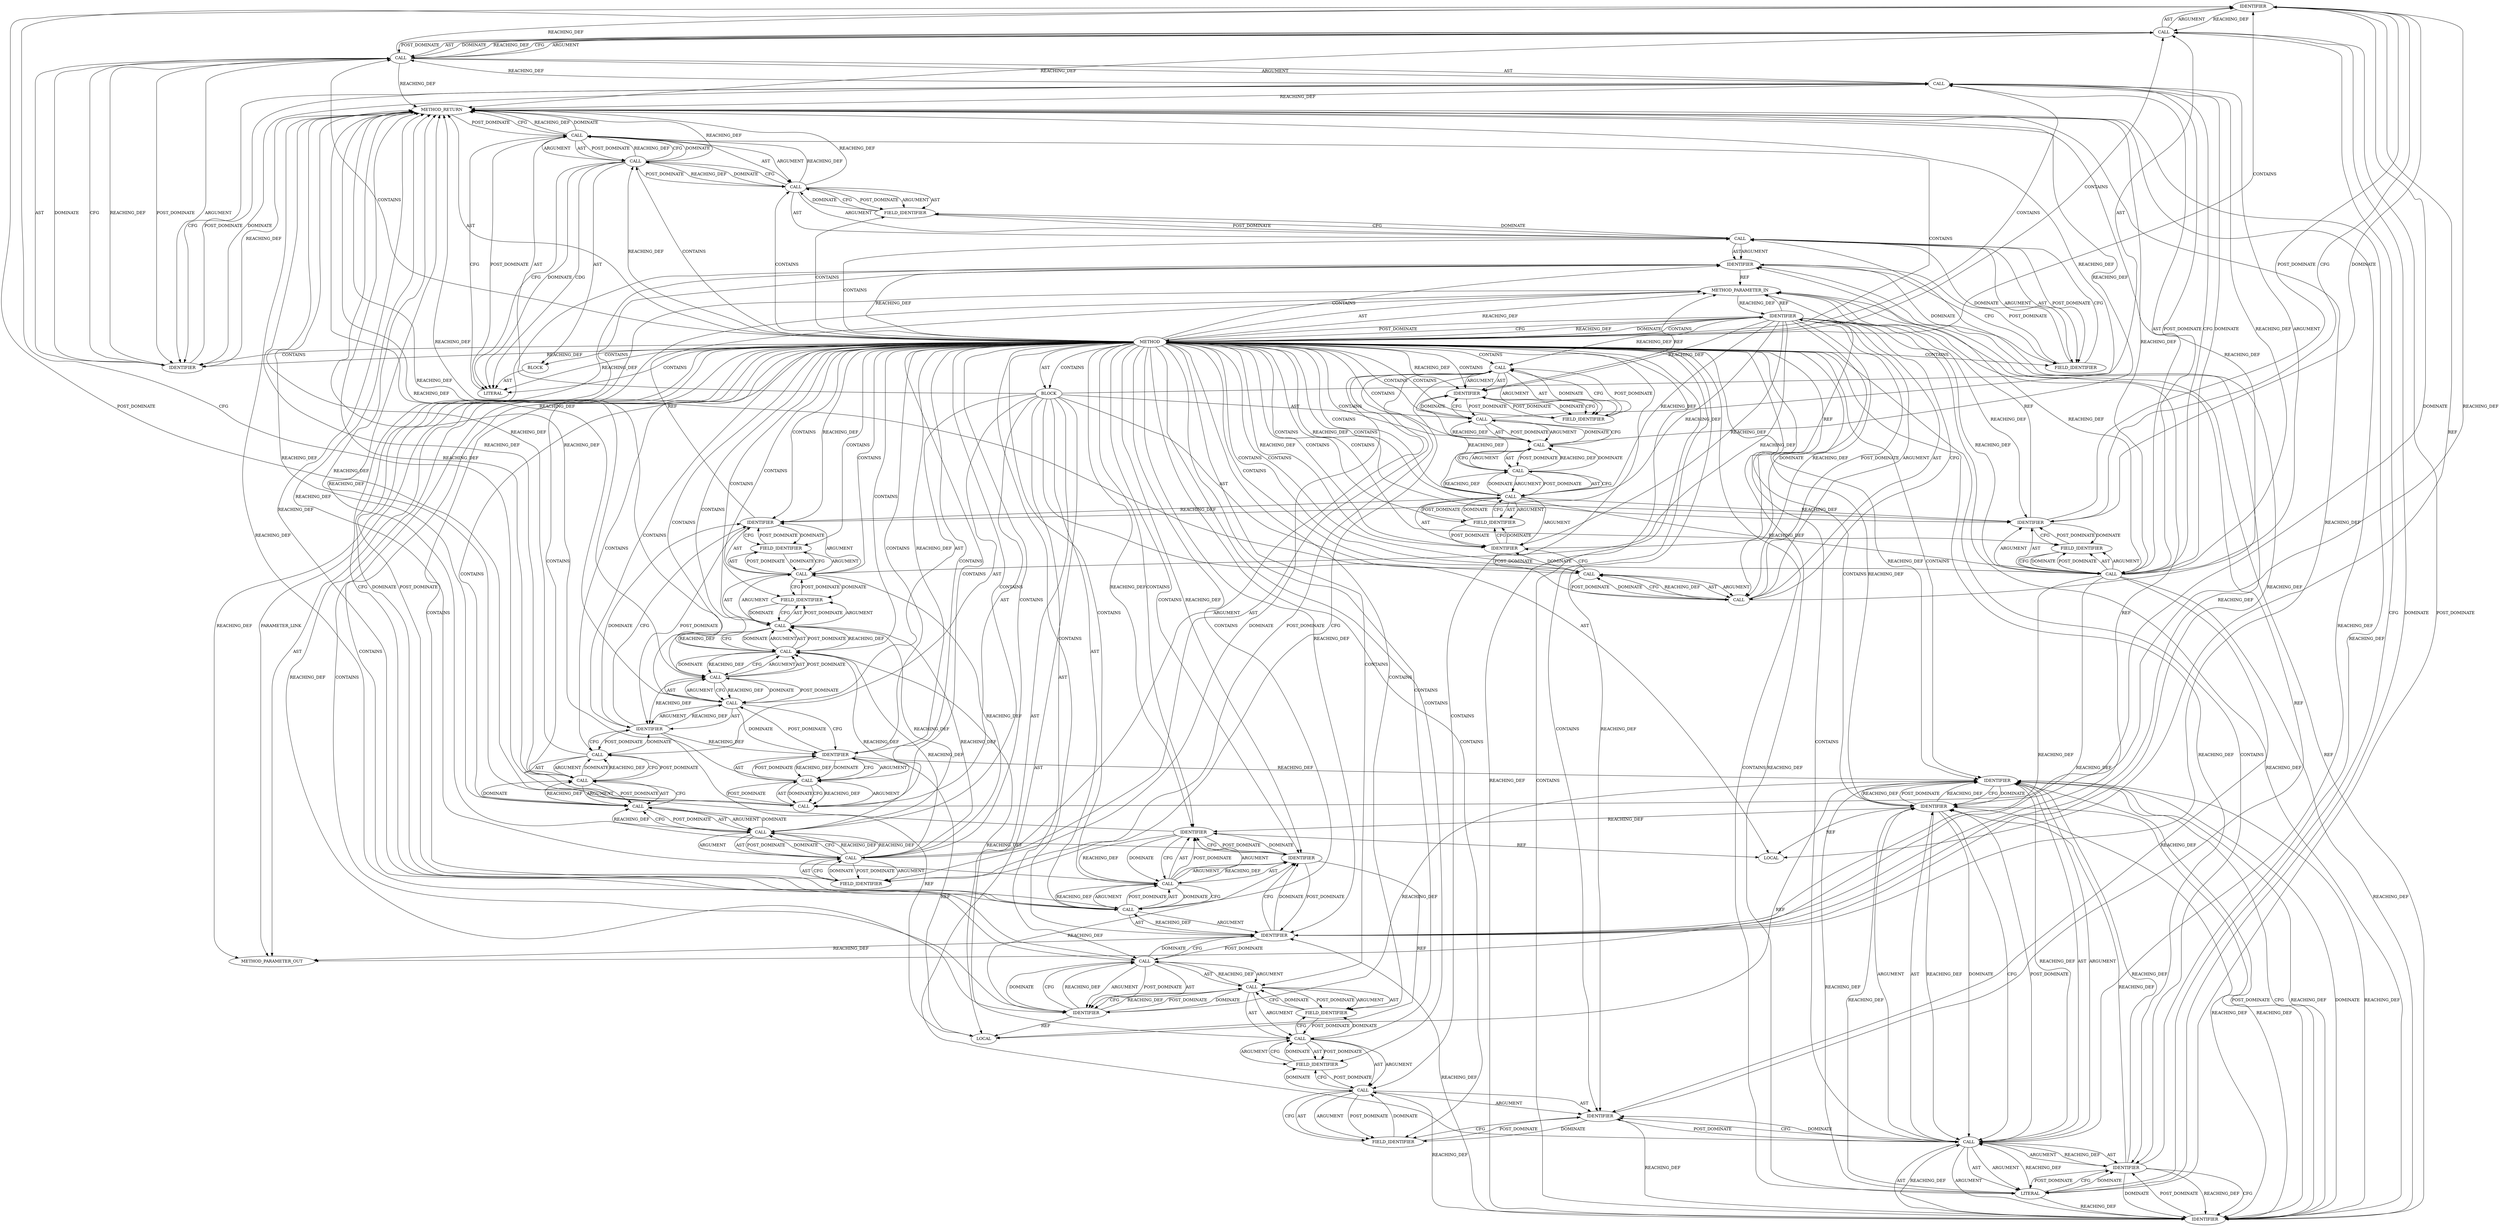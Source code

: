 digraph {
  11297 [label=LOCAL ORDER=1 CODE="int remaining" COLUMN_NUMBER=6 LINE_NUMBER=3434 TYPE_FULL_NAME="int" NAME="remaining"]
  11321 [label=CALL ORDER=1 ARGUMENT_INDEX=1 CODE="con->v2.in_iter" COLUMN_NUMBER=26 METHOD_FULL_NAME="<operator>.fieldAccess" LINE_NUMBER=3440 TYPE_FULL_NAME="<empty>" DISPATCH_TYPE="STATIC_DISPATCH" SIGNATURE="" NAME="<operator>.fieldAccess"]
  13305 [label=METHOD_PARAMETER_OUT ORDER=1 CODE="struct ceph_connection *con" IS_VARIADIC=false COLUMN_NUMBER=41 LINE_NUMBER=3432 TYPE_FULL_NAME="ceph_connection*" EVALUATION_STRATEGY="BY_VALUE" INDEX=1 NAME="con"]
  11313 [label=CALL ORDER=1 ARGUMENT_INDEX=1 CODE="con->v2" COLUMN_NUMBER=29 METHOD_FULL_NAME="<operator>.indirectFieldAccess" LINE_NUMBER=3439 TYPE_FULL_NAME="<empty>" DISPATCH_TYPE="STATIC_DISPATCH" SIGNATURE="" NAME="<operator>.indirectFieldAccess"]
  11325 [label=FIELD_IDENTIFIER ORDER=2 ARGUMENT_INDEX=2 CODE="in_iter" COLUMN_NUMBER=26 LINE_NUMBER=3440 CANONICAL_NAME="in_iter"]
  11309 [label=CALL ORDER=1 ARGUMENT_INDEX=1 CODE="!iov_iter_is_kvec(&con->v2.in_iter)" COLUMN_NUMBER=10 METHOD_FULL_NAME="<operator>.logicalNot" LINE_NUMBER=3439 TYPE_FULL_NAME="<empty>" DISPATCH_TYPE="STATIC_DISPATCH" SIGNATURE="" NAME="<operator>.logicalNot"]
  11331 [label=CALL ORDER=2 ARGUMENT_INDEX=2 CODE="data_len(con->in_msg) + CEPH_EPILOGUE_PLAIN_LEN" COLUMN_NUMBER=14 METHOD_FULL_NAME="<operator>.addition" LINE_NUMBER=3443 TYPE_FULL_NAME="<empty>" DISPATCH_TYPE="STATIC_DISPATCH" SIGNATURE="" NAME="<operator>.addition"]
  11310 [label=CALL ORDER=1 ARGUMENT_INDEX=1 CODE="iov_iter_is_kvec(&con->v2.in_iter)" COLUMN_NUMBER=11 METHOD_FULL_NAME="iov_iter_is_kvec" LINE_NUMBER=3439 TYPE_FULL_NAME="<empty>" DISPATCH_TYPE="STATIC_DISPATCH" SIGNATURE="" NAME="iov_iter_is_kvec"]
  11323 [label=IDENTIFIER ORDER=1 ARGUMENT_INDEX=1 CODE="con" COLUMN_NUMBER=26 LINE_NUMBER=3440 TYPE_FULL_NAME="ceph_connection*" NAME="con"]
  11364 [label=BLOCK ORDER=1 ARGUMENT_INDEX=1 CODE="<empty>" TYPE_FULL_NAME="void"]
  11302 [label=CALL ORDER=4 ARGUMENT_INDEX=-1 CODE="WARN_ON(!data_len(con->in_msg))" COLUMN_NUMBER=2 METHOD_FULL_NAME="WARN_ON" LINE_NUMBER=3438 TYPE_FULL_NAME="<empty>" DISPATCH_TYPE="STATIC_DISPATCH" SIGNATURE="" NAME="WARN_ON"]
  11329 [label=CALL ORDER=8 ARGUMENT_INDEX=-1 CODE="remaining = data_len(con->in_msg) + CEPH_EPILOGUE_PLAIN_LEN" COLUMN_NUMBER=2 METHOD_FULL_NAME="<operator>.assignment" LINE_NUMBER=3443 TYPE_FULL_NAME="<empty>" DISPATCH_TYPE="STATIC_DISPATCH" SIGNATURE="" NAME="<operator>.assignment"]
  11330 [label=IDENTIFIER ORDER=1 ARGUMENT_INDEX=1 CODE="remaining" COLUMN_NUMBER=2 LINE_NUMBER=3443 TYPE_FULL_NAME="int" NAME="remaining"]
  11362 [label=FIELD_IDENTIFIER ORDER=2 ARGUMENT_INDEX=2 CODE="in_state" COLUMN_NUMBER=2 LINE_NUMBER=3448 CANONICAL_NAME="in_state"]
  11342 [label=IDENTIFIER ORDER=5 ARGUMENT_INDEX=5 CODE="remaining" COLUMN_NUMBER=7 LINE_NUMBER=3445 TYPE_FULL_NAME="int" NAME="remaining"]
  11356 [label=IDENTIFIER ORDER=2 ARGUMENT_INDEX=2 CODE="remaining" COLUMN_NUMBER=27 LINE_NUMBER=3447 TYPE_FULL_NAME="int" NAME="remaining"]
  11295 [label=METHOD_PARAMETER_IN ORDER=1 CODE="struct ceph_connection *con" IS_VARIADIC=false COLUMN_NUMBER=41 LINE_NUMBER=3432 TYPE_FULL_NAME="ceph_connection*" EVALUATION_STRATEGY="BY_VALUE" INDEX=1 NAME="con"]
  11359 [label=CALL ORDER=1 ARGUMENT_INDEX=1 CODE="con->v2" COLUMN_NUMBER=2 METHOD_FULL_NAME="<operator>.indirectFieldAccess" LINE_NUMBER=3448 TYPE_FULL_NAME="<empty>" DISPATCH_TYPE="STATIC_DISPATCH" SIGNATURE="" NAME="<operator>.indirectFieldAccess"]
  11327 [label=CALL ORDER=1 ARGUMENT_INDEX=1 CODE="!resid" COLUMN_NUMBER=10 METHOD_FULL_NAME="<operator>.logicalNot" LINE_NUMBER=3441 TYPE_FULL_NAME="<empty>" DISPATCH_TYPE="STATIC_DISPATCH" SIGNATURE="" NAME="<operator>.logicalNot"]
  11314 [label=IDENTIFIER ORDER=1 ARGUMENT_INDEX=1 CODE="con" COLUMN_NUMBER=29 LINE_NUMBER=3439 TYPE_FULL_NAME="ceph_connection*" NAME="con"]
  11338 [label=LITERAL ORDER=1 ARGUMENT_INDEX=1 CODE="\"%s con %p resid %d remaining %d\\n\"" COLUMN_NUMBER=7 LINE_NUMBER=3444 TYPE_FULL_NAME="char"]
  11350 [label=FIELD_IDENTIFIER ORDER=2 ARGUMENT_INDEX=2 CODE="count" COLUMN_NUMBER=2 LINE_NUMBER=3446 CANONICAL_NAME="count"]
  11340 [label=IDENTIFIER ORDER=3 ARGUMENT_INDEX=3 CODE="con" COLUMN_NUMBER=54 LINE_NUMBER=3444 TYPE_FULL_NAME="ceph_connection*" NAME="con"]
  11357 [label=CALL ORDER=12 ARGUMENT_INDEX=-1 CODE="con->v2.in_state = IN_S_FINISH_SKIP" COLUMN_NUMBER=2 METHOD_FULL_NAME="<operator>.assignment" LINE_NUMBER=3448 TYPE_FULL_NAME="<empty>" DISPATCH_TYPE="STATIC_DISPATCH" SIGNATURE="" NAME="<operator>.assignment"]
  11296 [label=BLOCK ORDER=2 ARGUMENT_INDEX=-1 CODE="{
	int remaining;
	int resid;

	WARN_ON(con_secure(con));
	WARN_ON(!data_len(con->in_msg));
	WARN_ON(!iov_iter_is_kvec(&con->v2.in_iter));
	resid = iov_iter_count(&con->v2.in_iter);
	WARN_ON(!resid);

	remaining = data_len(con->in_msg) + CEPH_EPILOGUE_PLAIN_LEN;
	dout(\"%s con %p resid %d remaining %d\\n\", __func__, con, resid,
	     remaining);
	con->v2.in_iter.count -= resid;
	set_in_skip(con, resid + remaining);
	con->v2.in_state = IN_S_FINISH_SKIP;
}" COLUMN_NUMBER=1 LINE_NUMBER=3433 TYPE_FULL_NAME="void"]
  11365 [label=LITERAL ORDER=1 ARGUMENT_INDEX=1 CODE="8" COLUMN_NUMBER=21 LINE_NUMBER=3448 TYPE_FULL_NAME="int"]
  11346 [label=CALL ORDER=1 ARGUMENT_INDEX=1 CODE="con->v2" COLUMN_NUMBER=2 METHOD_FULL_NAME="<operator>.indirectFieldAccess" LINE_NUMBER=3446 TYPE_FULL_NAME="<empty>" DISPATCH_TYPE="STATIC_DISPATCH" SIGNATURE="" NAME="<operator>.indirectFieldAccess"]
  11363 [label=CALL ORDER=2 ARGUMENT_INDEX=2 CODE="IN_S_FINISH_SKIP" COLUMN_NUMBER=21 METHOD_FULL_NAME="messenger_v2.c:62:62:IN_S_FINISH_SKIP:0" LINE_NUMBER=3448 TYPE_FULL_NAME="int" DISPATCH_TYPE="INLINED" SIGNATURE="" NAME="IN_S_FINISH_SKIP"]
  11307 [label=FIELD_IDENTIFIER ORDER=2 ARGUMENT_INDEX=2 CODE="in_msg" COLUMN_NUMBER=20 LINE_NUMBER=3438 CANONICAL_NAME="in_msg"]
  11347 [label=IDENTIFIER ORDER=1 ARGUMENT_INDEX=1 CODE="con" COLUMN_NUMBER=2 LINE_NUMBER=3446 TYPE_FULL_NAME="ceph_connection*" NAME="con"]
  11333 [label=CALL ORDER=1 ARGUMENT_INDEX=1 CODE="con->in_msg" COLUMN_NUMBER=23 METHOD_FULL_NAME="<operator>.indirectFieldAccess" LINE_NUMBER=3443 TYPE_FULL_NAME="<empty>" DISPATCH_TYPE="STATIC_DISPATCH" SIGNATURE="" NAME="<operator>.indirectFieldAccess"]
  11298 [label=LOCAL ORDER=2 CODE="int resid" COLUMN_NUMBER=6 LINE_NUMBER=3435 TYPE_FULL_NAME="int" NAME="resid"]
  11361 [label=FIELD_IDENTIFIER ORDER=2 ARGUMENT_INDEX=2 CODE="v2" COLUMN_NUMBER=2 LINE_NUMBER=3448 CANONICAL_NAME="v2"]
  11355 [label=IDENTIFIER ORDER=1 ARGUMENT_INDEX=1 CODE="resid" COLUMN_NUMBER=19 LINE_NUMBER=3447 TYPE_FULL_NAME="int" NAME="resid"]
  11341 [label=IDENTIFIER ORDER=4 ARGUMENT_INDEX=4 CODE="resid" COLUMN_NUMBER=59 LINE_NUMBER=3444 TYPE_FULL_NAME="int" NAME="resid"]
  11348 [label=FIELD_IDENTIFIER ORDER=2 ARGUMENT_INDEX=2 CODE="v2" COLUMN_NUMBER=2 LINE_NUMBER=3446 CANONICAL_NAME="v2"]
  11312 [label=CALL ORDER=1 ARGUMENT_INDEX=1 CODE="con->v2.in_iter" COLUMN_NUMBER=29 METHOD_FULL_NAME="<operator>.fieldAccess" LINE_NUMBER=3439 TYPE_FULL_NAME="<empty>" DISPATCH_TYPE="STATIC_DISPATCH" SIGNATURE="" NAME="<operator>.fieldAccess"]
  11308 [label=CALL ORDER=5 ARGUMENT_INDEX=-1 CODE="WARN_ON(!iov_iter_is_kvec(&con->v2.in_iter))" COLUMN_NUMBER=2 METHOD_FULL_NAME="WARN_ON" LINE_NUMBER=3439 TYPE_FULL_NAME="<empty>" DISPATCH_TYPE="STATIC_DISPATCH" SIGNATURE="" NAME="WARN_ON"]
  11337 [label=CALL ORDER=9 ARGUMENT_INDEX=-1 CODE="dout(\"%s con %p resid %d remaining %d\\n\", __func__, con, resid,
	     remaining)" COLUMN_NUMBER=2 METHOD_FULL_NAME="dout" LINE_NUMBER=3444 TYPE_FULL_NAME="<empty>" DISPATCH_TYPE="STATIC_DISPATCH" SIGNATURE="" NAME="dout"]
  11352 [label=CALL ORDER=11 ARGUMENT_INDEX=-1 CODE="set_in_skip(con, resid + remaining)" COLUMN_NUMBER=2 METHOD_FULL_NAME="set_in_skip" LINE_NUMBER=3447 TYPE_FULL_NAME="<empty>" DISPATCH_TYPE="STATIC_DISPATCH" SIGNATURE="" NAME="set_in_skip"]
  11349 [label=FIELD_IDENTIFIER ORDER=2 ARGUMENT_INDEX=2 CODE="in_iter" COLUMN_NUMBER=2 LINE_NUMBER=3446 CANONICAL_NAME="in_iter"]
  11336 [label=IDENTIFIER ORDER=2 ARGUMENT_INDEX=2 CODE="CEPH_EPILOGUE_PLAIN_LEN" COLUMN_NUMBER=38 LINE_NUMBER=3443 TYPE_FULL_NAME="ANY" NAME="CEPH_EPILOGUE_PLAIN_LEN"]
  11339 [label=IDENTIFIER ORDER=2 ARGUMENT_INDEX=2 CODE="__func__" COLUMN_NUMBER=44 LINE_NUMBER=3444 TYPE_FULL_NAME="ANY" NAME="__func__"]
  11366 [label=METHOD_RETURN ORDER=3 CODE="RET" COLUMN_NUMBER=1 LINE_NUMBER=3432 TYPE_FULL_NAME="void" EVALUATION_STRATEGY="BY_VALUE"]
  11318 [label=IDENTIFIER ORDER=1 ARGUMENT_INDEX=1 CODE="resid" COLUMN_NUMBER=2 LINE_NUMBER=3440 TYPE_FULL_NAME="int" NAME="resid"]
  11324 [label=FIELD_IDENTIFIER ORDER=2 ARGUMENT_INDEX=2 CODE="v2" COLUMN_NUMBER=26 LINE_NUMBER=3440 CANONICAL_NAME="v2"]
  11358 [label=CALL ORDER=1 ARGUMENT_INDEX=1 CODE="con->v2.in_state" COLUMN_NUMBER=2 METHOD_FULL_NAME="<operator>.fieldAccess" LINE_NUMBER=3448 TYPE_FULL_NAME="<empty>" DISPATCH_TYPE="STATIC_DISPATCH" SIGNATURE="" NAME="<operator>.fieldAccess"]
  11345 [label=CALL ORDER=1 ARGUMENT_INDEX=1 CODE="con->v2.in_iter" COLUMN_NUMBER=2 METHOD_FULL_NAME="<operator>.fieldAccess" LINE_NUMBER=3446 TYPE_FULL_NAME="<empty>" DISPATCH_TYPE="STATIC_DISPATCH" SIGNATURE="" NAME="<operator>.fieldAccess"]
  11306 [label=IDENTIFIER ORDER=1 ARGUMENT_INDEX=1 CODE="con" COLUMN_NUMBER=20 LINE_NUMBER=3438 TYPE_FULL_NAME="ceph_connection*" NAME="con"]
  11335 [label=FIELD_IDENTIFIER ORDER=2 ARGUMENT_INDEX=2 CODE="in_msg" COLUMN_NUMBER=23 LINE_NUMBER=3443 CANONICAL_NAME="in_msg"]
  11301 [label=IDENTIFIER ORDER=1 ARGUMENT_INDEX=1 CODE="con" COLUMN_NUMBER=21 LINE_NUMBER=3437 TYPE_FULL_NAME="ceph_connection*" NAME="con"]
  11322 [label=CALL ORDER=1 ARGUMENT_INDEX=1 CODE="con->v2" COLUMN_NUMBER=26 METHOD_FULL_NAME="<operator>.indirectFieldAccess" LINE_NUMBER=3440 TYPE_FULL_NAME="<empty>" DISPATCH_TYPE="STATIC_DISPATCH" SIGNATURE="" NAME="<operator>.indirectFieldAccess"]
  11360 [label=IDENTIFIER ORDER=1 ARGUMENT_INDEX=1 CODE="con" COLUMN_NUMBER=2 LINE_NUMBER=3448 TYPE_FULL_NAME="ceph_connection*" NAME="con"]
  11334 [label=IDENTIFIER ORDER=1 ARGUMENT_INDEX=1 CODE="con" COLUMN_NUMBER=23 LINE_NUMBER=3443 TYPE_FULL_NAME="ceph_connection*" NAME="con"]
  11317 [label=CALL ORDER=6 ARGUMENT_INDEX=-1 CODE="resid = iov_iter_count(&con->v2.in_iter)" COLUMN_NUMBER=2 METHOD_FULL_NAME="<operator>.assignment" LINE_NUMBER=3440 TYPE_FULL_NAME="<empty>" DISPATCH_TYPE="STATIC_DISPATCH" SIGNATURE="" NAME="<operator>.assignment"]
  11332 [label=CALL ORDER=1 ARGUMENT_INDEX=1 CODE="data_len(con->in_msg)" COLUMN_NUMBER=14 METHOD_FULL_NAME="data_len" LINE_NUMBER=3443 TYPE_FULL_NAME="<empty>" DISPATCH_TYPE="STATIC_DISPATCH" SIGNATURE="" NAME="data_len"]
  11316 [label=FIELD_IDENTIFIER ORDER=2 ARGUMENT_INDEX=2 CODE="in_iter" COLUMN_NUMBER=29 LINE_NUMBER=3439 CANONICAL_NAME="in_iter"]
  11294 [label=METHOD COLUMN_NUMBER=1 LINE_NUMBER=3432 COLUMN_NUMBER_END=20 IS_EXTERNAL=false SIGNATURE="void revoke_at_prepare_read_data (ceph_connection*)" NAME="revoke_at_prepare_read_data" AST_PARENT_TYPE="TYPE_DECL" AST_PARENT_FULL_NAME="messenger_v2.c:<global>" ORDER=128 CODE="static void revoke_at_prepare_read_data(struct ceph_connection *con)
{
	int remaining;
	int resid;

	WARN_ON(con_secure(con));
	WARN_ON(!data_len(con->in_msg));
	WARN_ON(!iov_iter_is_kvec(&con->v2.in_iter));
	resid = iov_iter_count(&con->v2.in_iter);
	WARN_ON(!resid);

	remaining = data_len(con->in_msg) + CEPH_EPILOGUE_PLAIN_LEN;
	dout(\"%s con %p resid %d remaining %d\\n\", __func__, con, resid,
	     remaining);
	con->v2.in_iter.count -= resid;
	set_in_skip(con, resid + remaining);
	con->v2.in_state = IN_S_FINISH_SKIP;
}" FULL_NAME="revoke_at_prepare_read_data" LINE_NUMBER_END=3448 FILENAME="messenger_v2.c"]
  11319 [label=CALL ORDER=2 ARGUMENT_INDEX=2 CODE="iov_iter_count(&con->v2.in_iter)" COLUMN_NUMBER=10 METHOD_FULL_NAME="iov_iter_count" LINE_NUMBER=3440 TYPE_FULL_NAME="<empty>" DISPATCH_TYPE="STATIC_DISPATCH" SIGNATURE="" NAME="iov_iter_count"]
  11311 [label=CALL ORDER=1 ARGUMENT_INDEX=1 CODE="&con->v2.in_iter" COLUMN_NUMBER=28 METHOD_FULL_NAME="<operator>.addressOf" LINE_NUMBER=3439 TYPE_FULL_NAME="<empty>" DISPATCH_TYPE="STATIC_DISPATCH" SIGNATURE="" NAME="<operator>.addressOf"]
  11353 [label=IDENTIFIER ORDER=1 ARGUMENT_INDEX=1 CODE="con" COLUMN_NUMBER=14 LINE_NUMBER=3447 TYPE_FULL_NAME="ceph_connection*" NAME="con"]
  11354 [label=CALL ORDER=2 ARGUMENT_INDEX=2 CODE="resid + remaining" COLUMN_NUMBER=19 METHOD_FULL_NAME="<operator>.addition" LINE_NUMBER=3447 TYPE_FULL_NAME="<empty>" DISPATCH_TYPE="STATIC_DISPATCH" SIGNATURE="" NAME="<operator>.addition"]
  11305 [label=CALL ORDER=1 ARGUMENT_INDEX=1 CODE="con->in_msg" COLUMN_NUMBER=20 METHOD_FULL_NAME="<operator>.indirectFieldAccess" LINE_NUMBER=3438 TYPE_FULL_NAME="<empty>" DISPATCH_TYPE="STATIC_DISPATCH" SIGNATURE="" NAME="<operator>.indirectFieldAccess"]
  11315 [label=FIELD_IDENTIFIER ORDER=2 ARGUMENT_INDEX=2 CODE="v2" COLUMN_NUMBER=29 LINE_NUMBER=3439 CANONICAL_NAME="v2"]
  11326 [label=CALL ORDER=7 ARGUMENT_INDEX=-1 CODE="WARN_ON(!resid)" COLUMN_NUMBER=2 METHOD_FULL_NAME="WARN_ON" LINE_NUMBER=3441 TYPE_FULL_NAME="<empty>" DISPATCH_TYPE="STATIC_DISPATCH" SIGNATURE="" NAME="WARN_ON"]
  11343 [label=CALL ORDER=10 ARGUMENT_INDEX=-1 CODE="con->v2.in_iter.count -= resid" COLUMN_NUMBER=2 METHOD_FULL_NAME="<operator>.assignmentMinus" LINE_NUMBER=3446 TYPE_FULL_NAME="<empty>" DISPATCH_TYPE="STATIC_DISPATCH" SIGNATURE="" NAME="<operator>.assignmentMinus"]
  11328 [label=IDENTIFIER ORDER=1 ARGUMENT_INDEX=1 CODE="resid" COLUMN_NUMBER=11 LINE_NUMBER=3441 TYPE_FULL_NAME="int" NAME="resid"]
  11300 [label=CALL ORDER=1 ARGUMENT_INDEX=1 CODE="con_secure(con)" COLUMN_NUMBER=10 METHOD_FULL_NAME="con_secure" LINE_NUMBER=3437 TYPE_FULL_NAME="<empty>" DISPATCH_TYPE="STATIC_DISPATCH" SIGNATURE="" NAME="con_secure"]
  11351 [label=IDENTIFIER ORDER=2 ARGUMENT_INDEX=2 CODE="resid" COLUMN_NUMBER=27 LINE_NUMBER=3446 TYPE_FULL_NAME="int" NAME="resid"]
  11303 [label=CALL ORDER=1 ARGUMENT_INDEX=1 CODE="!data_len(con->in_msg)" COLUMN_NUMBER=10 METHOD_FULL_NAME="<operator>.logicalNot" LINE_NUMBER=3438 TYPE_FULL_NAME="<empty>" DISPATCH_TYPE="STATIC_DISPATCH" SIGNATURE="" NAME="<operator>.logicalNot"]
  11344 [label=CALL ORDER=1 ARGUMENT_INDEX=1 CODE="con->v2.in_iter.count" COLUMN_NUMBER=2 METHOD_FULL_NAME="<operator>.fieldAccess" LINE_NUMBER=3446 TYPE_FULL_NAME="<empty>" DISPATCH_TYPE="STATIC_DISPATCH" SIGNATURE="" NAME="<operator>.fieldAccess"]
  11320 [label=CALL ORDER=1 ARGUMENT_INDEX=1 CODE="&con->v2.in_iter" COLUMN_NUMBER=25 METHOD_FULL_NAME="<operator>.addressOf" LINE_NUMBER=3440 TYPE_FULL_NAME="<empty>" DISPATCH_TYPE="STATIC_DISPATCH" SIGNATURE="" NAME="<operator>.addressOf"]
  11299 [label=CALL ORDER=3 ARGUMENT_INDEX=-1 CODE="WARN_ON(con_secure(con))" COLUMN_NUMBER=2 METHOD_FULL_NAME="WARN_ON" LINE_NUMBER=3437 TYPE_FULL_NAME="<empty>" DISPATCH_TYPE="STATIC_DISPATCH" SIGNATURE="" NAME="WARN_ON"]
  11304 [label=CALL ORDER=1 ARGUMENT_INDEX=1 CODE="data_len(con->in_msg)" COLUMN_NUMBER=11 METHOD_FULL_NAME="data_len" LINE_NUMBER=3438 TYPE_FULL_NAME="<empty>" DISPATCH_TYPE="STATIC_DISPATCH" SIGNATURE="" NAME="data_len"]
  11294 -> 11345 [label=CONTAINS ]
  11346 -> 11348 [label=AST ]
  11310 -> 11309 [label=CFG ]
  11308 -> 11318 [label=DOMINATE ]
  11294 -> 11302 [label=CONTAINS ]
  11326 -> 11327 [label=ARGUMENT ]
  11366 -> 11357 [label=POST_DOMINATE ]
  11322 -> 11324 [label=ARGUMENT ]
  11302 -> 11303 [label=AST ]
  11329 -> 11338 [label=CFG ]
  11361 -> 11359 [label=CFG ]
  11294 -> 11304 [label=CONTAINS ]
  11294 -> 11325 [label=CONTAINS ]
  11299 -> 11306 [label=DOMINATE ]
  11294 -> 11350 [label=CONTAINS ]
  11309 -> 11308 [label=DOMINATE ]
  11337 -> 11342 [label=POST_DOMINATE ]
  11320 -> 11321 [label=ARGUMENT ]
  11353 -> 11355 [label=CFG ]
  11358 -> 11362 [label=POST_DOMINATE ]
  11319 -> 11318 [label=REACHING_DEF VARIABLE="iov_iter_count(&con->v2.in_iter)"]
  11340 -> 11341 [label=CFG ]
  11295 -> 13305 [label=REACHING_DEF VARIABLE="con"]
  11349 -> 11345 [label=CFG ]
  11311 -> 11320 [label=REACHING_DEF VARIABLE="&con->v2.in_iter"]
  11294 -> 11328 [label=CONTAINS ]
  11294 -> 11295 [label=REACHING_DEF VARIABLE=""]
  11294 -> 11344 [label=CONTAINS ]
  11337 -> 11347 [label=CFG ]
  11334 -> 11295 [label=REF ]
  11305 -> 11314 [label=REACHING_DEF VARIABLE="con->in_msg"]
  11294 -> 11301 [label=CFG ]
  11323 -> 11324 [label=DOMINATE ]
  11327 -> 11328 [label=ARGUMENT ]
  11339 -> 11337 [label=REACHING_DEF VARIABLE="__func__"]
  11314 -> 11315 [label=DOMINATE ]
  11331 -> 11330 [label=REACHING_DEF VARIABLE="data_len(con->in_msg) + CEPH_EPILOGUE_PLAIN_LEN"]
  11294 -> 11353 [label=REACHING_DEF VARIABLE=""]
  11337 -> 11347 [label=DOMINATE ]
  11294 -> 11355 [label=CONTAINS ]
  11353 -> 11343 [label=POST_DOMINATE ]
  11320 -> 11321 [label=AST ]
  11294 -> 11361 [label=CONTAINS ]
  11328 -> 11317 [label=POST_DOMINATE ]
  11306 -> 11295 [label=REF ]
  11325 -> 11321 [label=DOMINATE ]
  11294 -> 11320 [label=CONTAINS ]
  11354 -> 11356 [label=AST ]
  11345 -> 11346 [label=AST ]
  11307 -> 11306 [label=POST_DOMINATE ]
  11348 -> 11346 [label=DOMINATE ]
  11360 -> 11352 [label=POST_DOMINATE ]
  11294 -> 11342 [label=REACHING_DEF VARIABLE=""]
  11352 -> 11353 [label=ARGUMENT ]
  11294 -> 11347 [label=CONTAINS ]
  11294 -> 11307 [label=CONTAINS ]
  11303 -> 11302 [label=DOMINATE ]
  11312 -> 11313 [label=ARGUMENT ]
  11355 -> 11356 [label=DOMINATE ]
  11300 -> 11301 [label=POST_DOMINATE ]
  11345 -> 11349 [label=AST ]
  11348 -> 11346 [label=CFG ]
  11301 -> 11300 [label=CFG ]
  11309 -> 11310 [label=ARGUMENT ]
  11332 -> 11333 [label=POST_DOMINATE ]
  11294 -> 11340 [label=REACHING_DEF VARIABLE=""]
  11311 -> 11321 [label=REACHING_DEF VARIABLE="&con->v2.in_iter"]
  11331 -> 11366 [label=REACHING_DEF VARIABLE="data_len(con->in_msg) + CEPH_EPILOGUE_PLAIN_LEN"]
  11304 -> 11305 [label=AST ]
  11341 -> 11340 [label=REACHING_DEF VARIABLE="resid"]
  11314 -> 11315 [label=CFG ]
  11359 -> 11361 [label=POST_DOMINATE ]
  11328 -> 11298 [label=REF ]
  11294 -> 11332 [label=CONTAINS ]
  11357 -> 11366 [label=CFG ]
  11353 -> 11352 [label=REACHING_DEF VARIABLE="con"]
  11309 -> 11308 [label=REACHING_DEF VARIABLE="!iov_iter_is_kvec(&con->v2.in_iter)"]
  11339 -> 11340 [label=DOMINATE ]
  11312 -> 11320 [label=REACHING_DEF VARIABLE="con->v2.in_iter"]
  11333 -> 11334 [label=ARGUMENT ]
  11343 -> 11344 [label=ARGUMENT ]
  11361 -> 11360 [label=POST_DOMINATE ]
  11325 -> 11322 [label=POST_DOMINATE ]
  11333 -> 11332 [label=CFG ]
  11312 -> 11311 [label=DOMINATE ]
  11331 -> 11332 [label=ARGUMENT ]
  11309 -> 11308 [label=CFG ]
  11363 -> 11365 [label=CFG ]
  11294 -> 11316 [label=CONTAINS ]
  11344 -> 11350 [label=POST_DOMINATE ]
  11356 -> 11354 [label=REACHING_DEF VARIABLE="remaining"]
  11294 -> 11356 [label=REACHING_DEF VARIABLE=""]
  11294 -> 11360 [label=REACHING_DEF VARIABLE=""]
  11300 -> 11299 [label=DOMINATE ]
  11320 -> 11321 [label=POST_DOMINATE ]
  11354 -> 11366 [label=REACHING_DEF VARIABLE="resid + remaining"]
  11352 -> 11354 [label=ARGUMENT ]
  11317 -> 11319 [label=POST_DOMINATE ]
  11342 -> 11337 [label=REACHING_DEF VARIABLE="remaining"]
  11294 -> 11317 [label=CONTAINS ]
  11342 -> 11337 [label=DOMINATE ]
  11328 -> 11327 [label=CFG ]
  11313 -> 11315 [label=POST_DOMINATE ]
  11305 -> 11323 [label=REACHING_DEF VARIABLE="con->in_msg"]
  11351 -> 11343 [label=DOMINATE ]
  11353 -> 11295 [label=REF ]
  11306 -> 11299 [label=POST_DOMINATE ]
  11309 -> 11310 [label=POST_DOMINATE ]
  11338 -> 11339 [label=CFG ]
  11296 -> 11343 [label=AST ]
  11357 -> 11366 [label=REACHING_DEF VARIABLE="con->v2.in_state = IN_S_FINISH_SKIP"]
  11354 -> 11356 [label=ARGUMENT ]
  11322 -> 11324 [label=AST ]
  11312 -> 11316 [label=POST_DOMINATE ]
  11340 -> 11346 [label=REACHING_DEF VARIABLE="con"]
  11312 -> 11311 [label=CFG ]
  11294 -> 11338 [label=CONTAINS ]
  11317 -> 11328 [label=CFG ]
  11333 -> 11335 [label=POST_DOMINATE ]
  11310 -> 11311 [label=POST_DOMINATE ]
  11306 -> 11307 [label=CFG ]
  11347 -> 11337 [label=POST_DOMINATE ]
  11326 -> 11327 [label=POST_DOMINATE ]
  11308 -> 11366 [label=REACHING_DEF VARIABLE="WARN_ON(!iov_iter_is_kvec(&con->v2.in_iter))"]
  11304 -> 11303 [label=REACHING_DEF VARIABLE="data_len(con->in_msg)"]
  11320 -> 11345 [label=REACHING_DEF VARIABLE="&con->v2.in_iter"]
  11351 -> 11344 [label=REACHING_DEF VARIABLE="resid"]
  11340 -> 11342 [label=REACHING_DEF VARIABLE="con"]
  11333 -> 11340 [label=REACHING_DEF VARIABLE="con->in_msg"]
  11303 -> 11304 [label=ARGUMENT ]
  11295 -> 13305 [label=PARAMETER_LINK ]
  11331 -> 11336 [label=POST_DOMINATE ]
  11319 -> 11317 [label=CFG ]
  11310 -> 11311 [label=AST ]
  11320 -> 11366 [label=REACHING_DEF VARIABLE="&con->v2.in_iter"]
  11340 -> 11295 [label=REF ]
  11294 -> 11336 [label=CONTAINS ]
  11294 -> 11309 [label=CONTAINS ]
  11340 -> 11341 [label=REACHING_DEF VARIABLE="con"]
  11360 -> 11295 [label=REF ]
  11316 -> 11313 [label=POST_DOMINATE ]
  11301 -> 11295 [label=REF ]
  11363 -> 11364 [label=AST ]
  11328 -> 11327 [label=REACHING_DEF VARIABLE="resid"]
  11341 -> 11298 [label=REF ]
  11339 -> 11342 [label=REACHING_DEF VARIABLE="__func__"]
  11296 -> 11329 [label=AST ]
  11327 -> 11328 [label=AST ]
  11294 -> 11306 [label=CONTAINS ]
  11356 -> 11366 [label=REACHING_DEF VARIABLE="remaining"]
  11342 -> 11341 [label=POST_DOMINATE ]
  11358 -> 11359 [label=AST ]
  11318 -> 11323 [label=DOMINATE ]
  11312 -> 11316 [label=ARGUMENT ]
  11354 -> 11352 [label=REACHING_DEF VARIABLE="resid + remaining"]
  11354 -> 11355 [label=AST ]
  11344 -> 11351 [label=CFG ]
  11356 -> 11354 [label=DOMINATE ]
  11307 -> 11305 [label=DOMINATE ]
  11340 -> 11339 [label=POST_DOMINATE ]
  11294 -> 11319 [label=CONTAINS ]
  11317 -> 11318 [label=ARGUMENT ]
  11346 -> 11349 [label=DOMINATE ]
  11363 -> 11365 [label=DOMINATE ]
  11329 -> 11331 [label=ARGUMENT ]
  11354 -> 11352 [label=DOMINATE ]
  11294 -> 11347 [label=REACHING_DEF VARIABLE=""]
  11313 -> 11315 [label=ARGUMENT ]
  11358 -> 11357 [label=REACHING_DEF VARIABLE="con->v2.in_state"]
  11317 -> 11319 [label=AST ]
  11294 -> 11314 [label=CONTAINS ]
  11342 -> 11341 [label=REACHING_DEF VARIABLE="remaining"]
  11324 -> 11322 [label=DOMINATE ]
  11345 -> 11349 [label=POST_DOMINATE ]
  11294 -> 11330 [label=CONTAINS ]
  11334 -> 11335 [label=CFG ]
  11317 -> 11328 [label=DOMINATE ]
  11294 -> 11310 [label=CONTAINS ]
  11347 -> 11348 [label=DOMINATE ]
  11294 -> 11355 [label=REACHING_DEF VARIABLE=""]
  11301 -> 11294 [label=POST_DOMINATE ]
  11305 -> 11333 [label=REACHING_DEF VARIABLE="con->in_msg"]
  11294 -> 11303 [label=CONTAINS ]
  11300 -> 11366 [label=REACHING_DEF VARIABLE="con_secure(con)"]
  11333 -> 13305 [label=REACHING_DEF VARIABLE="con->in_msg"]
  11314 -> 11295 [label=REF ]
  11358 -> 11359 [label=ARGUMENT ]
  11327 -> 11366 [label=REACHING_DEF VARIABLE="!resid"]
  11296 -> 11352 [label=AST ]
  11326 -> 11330 [label=CFG ]
  11294 -> 11349 [label=CONTAINS ]
  11330 -> 11334 [label=CFG ]
  11340 -> 11337 [label=REACHING_DEF VARIABLE="con"]
  11294 -> 13305 [label=AST ]
  11294 -> 11357 [label=CONTAINS ]
  11341 -> 11351 [label=REACHING_DEF VARIABLE="resid"]
  11322 -> 11323 [label=ARGUMENT ]
  11313 -> 11314 [label=ARGUMENT ]
  11360 -> 11361 [label=CFG ]
  11357 -> 11363 [label=ARGUMENT ]
  11329 -> 11331 [label=POST_DOMINATE ]
  11335 -> 11334 [label=POST_DOMINATE ]
  11312 -> 11313 [label=AST ]
  11315 -> 11314 [label=POST_DOMINATE ]
  11320 -> 11319 [label=DOMINATE ]
  11294 -> 11321 [label=CONTAINS ]
  11346 -> 11347 [label=AST ]
  11330 -> 11342 [label=REACHING_DEF VARIABLE="remaining"]
  11294 -> 11341 [label=CONTAINS ]
  11300 -> 11299 [label=CFG ]
  11296 -> 11299 [label=AST ]
  11333 -> 11360 [label=REACHING_DEF VARIABLE="con->in_msg"]
  11359 -> 11362 [label=CFG ]
  11311 -> 11310 [label=DOMINATE ]
  11345 -> 11346 [label=ARGUMENT ]
  11321 -> 11320 [label=REACHING_DEF VARIABLE="con->v2.in_iter"]
  11321 -> 11320 [label=REACHING_DEF VARIABLE="con->v2.in_iter"]
  11337 -> 11338 [label=ARGUMENT ]
  11341 -> 11342 [label=CFG ]
  11294 -> 11338 [label=REACHING_DEF VARIABLE=""]
  11304 -> 11303 [label=DOMINATE ]
  11346 -> 11349 [label=CFG ]
  11333 -> 11347 [label=REACHING_DEF VARIABLE="con->in_msg"]
  11322 -> 11323 [label=AST ]
  11338 -> 11342 [label=REACHING_DEF VARIABLE="\"%s con %p resid %d remaining %d\\n\""]
  11331 -> 11332 [label=AST ]
  11316 -> 11312 [label=CFG ]
  11294 -> 11359 [label=CONTAINS ]
  11294 -> 11301 [label=REACHING_DEF VARIABLE=""]
  11299 -> 11300 [label=AST ]
  11303 -> 11366 [label=REACHING_DEF VARIABLE="!data_len(con->in_msg)"]
  11323 -> 11295 [label=REF ]
  11294 -> 11337 [label=CONTAINS ]
  11336 -> 11331 [label=DOMINATE ]
  11354 -> 11356 [label=POST_DOMINATE ]
  11300 -> 11299 [label=REACHING_DEF VARIABLE="con_secure(con)"]
  11294 -> 11314 [label=REACHING_DEF VARIABLE=""]
  11345 -> 11349 [label=ARGUMENT ]
  11332 -> 11336 [label=CFG ]
  11336 -> 11331 [label=CFG ]
  11320 -> 11319 [label=CFG ]
  11330 -> 11334 [label=DOMINATE ]
  11344 -> 11350 [label=AST ]
  11294 -> 11365 [label=REACHING_DEF VARIABLE=""]
  11294 -> 11334 [label=REACHING_DEF VARIABLE=""]
  11305 -> 11304 [label=CFG ]
  11322 -> 11324 [label=POST_DOMINATE ]
  11311 -> 11310 [label=REACHING_DEF VARIABLE="&con->v2.in_iter"]
  11333 -> 11353 [label=REACHING_DEF VARIABLE="con->in_msg"]
  11294 -> 11353 [label=CONTAINS ]
  11302 -> 11303 [label=POST_DOMINATE ]
  11296 -> 11308 [label=AST ]
  11352 -> 11353 [label=AST ]
  11323 -> 11318 [label=POST_DOMINATE ]
  11329 -> 11338 [label=DOMINATE ]
  11312 -> 11316 [label=AST ]
  11294 -> 11343 [label=CONTAINS ]
  11341 -> 11342 [label=DOMINATE ]
  11341 -> 11337 [label=REACHING_DEF VARIABLE="resid"]
  11354 -> 11355 [label=ARGUMENT ]
  11305 -> 11306 [label=ARGUMENT ]
  11325 -> 11321 [label=CFG ]
  11294 -> 11323 [label=CONTAINS ]
  11355 -> 11354 [label=REACHING_DEF VARIABLE="resid"]
  11351 -> 11298 [label=REF ]
  11319 -> 11317 [label=DOMINATE ]
  11359 -> 11360 [label=AST ]
  11308 -> 11309 [label=POST_DOMINATE ]
  11333 -> 11366 [label=REACHING_DEF VARIABLE="con->in_msg"]
  11359 -> 11361 [label=ARGUMENT ]
  11339 -> 11366 [label=REACHING_DEF VARIABLE="__func__"]
  11310 -> 11309 [label=DOMINATE ]
  11337 -> 11339 [label=AST ]
  11316 -> 11312 [label=DOMINATE ]
  11317 -> 11366 [label=REACHING_DEF VARIABLE="resid = iov_iter_count(&con->v2.in_iter)"]
  11352 -> 11354 [label=POST_DOMINATE ]
  11315 -> 11313 [label=DOMINATE ]
  11338 -> 11339 [label=DOMINATE ]
  11301 -> 11314 [label=REACHING_DEF VARIABLE="con"]
  11342 -> 11340 [label=REACHING_DEF VARIABLE="remaining"]
  11339 -> 11340 [label=REACHING_DEF VARIABLE="__func__"]
  11294 -> 11315 [label=CONTAINS ]
  11338 -> 11329 [label=POST_DOMINATE ]
  11310 -> 11311 [label=ARGUMENT ]
  11331 -> 11329 [label=DOMINATE ]
  11335 -> 11333 [label=DOMINATE ]
  11362 -> 11359 [label=POST_DOMINATE ]
  11349 -> 11345 [label=DOMINATE ]
  11348 -> 11347 [label=POST_DOMINATE ]
  11294 -> 11358 [label=CONTAINS ]
  11311 -> 11312 [label=ARGUMENT ]
  11319 -> 11320 [label=ARGUMENT ]
  11296 -> 11302 [label=AST ]
  11296 -> 11337 [label=AST ]
  11344 -> 11350 [label=ARGUMENT ]
  11319 -> 11320 [label=AST ]
  11357 -> 11363 [label=AST ]
  11332 -> 11366 [label=REACHING_DEF VARIABLE="data_len(con->in_msg)"]
  11294 -> 11318 [label=CONTAINS ]
  11303 -> 11304 [label=AST ]
  11294 -> 11351 [label=REACHING_DEF VARIABLE=""]
  11359 -> 11360 [label=ARGUMENT ]
  11363 -> 11357 [label=REACHING_DEF VARIABLE="IN_S_FINISH_SKIP"]
  11347 -> 11348 [label=CFG ]
  11339 -> 11340 [label=CFG ]
  11327 -> 11326 [label=DOMINATE ]
  11304 -> 11305 [label=ARGUMENT ]
  11294 -> 11340 [label=CONTAINS ]
  11351 -> 11343 [label=CFG ]
  11330 -> 11329 [label=REACHING_DEF VARIABLE="remaining"]
  11324 -> 11322 [label=CFG ]
  11294 -> 11299 [label=CONTAINS ]
  11294 -> 11333 [label=CONTAINS ]
  11294 -> 11323 [label=REACHING_DEF VARIABLE=""]
  11363 -> 11358 [label=POST_DOMINATE ]
  11294 -> 11328 [label=REACHING_DEF VARIABLE=""]
  11294 -> 11348 [label=CONTAINS ]
  11301 -> 11323 [label=REACHING_DEF VARIABLE="con"]
  11344 -> 11345 [label=AST ]
  11294 -> 11334 [label=CONTAINS ]
  11319 -> 11366 [label=REACHING_DEF VARIABLE="iov_iter_count(&con->v2.in_iter)"]
  11294 -> 11363 [label=CONTAINS ]
  11360 -> 11361 [label=DOMINATE ]
  11305 -> 11334 [label=REACHING_DEF VARIABLE="con->in_msg"]
  11329 -> 11330 [label=AST ]
  11327 -> 11326 [label=CFG ]
  11352 -> 11354 [label=AST ]
  11299 -> 11306 [label=CFG ]
  11311 -> 11310 [label=CFG ]
  11333 -> 11334 [label=AST ]
  11323 -> 11324 [label=CFG ]
  11319 -> 11317 [label=REACHING_DEF VARIABLE="iov_iter_count(&con->v2.in_iter)"]
  11351 -> 11343 [label=REACHING_DEF VARIABLE="resid"]
  11334 -> 11335 [label=DOMINATE ]
  11355 -> 11298 [label=REF ]
  11311 -> 11312 [label=POST_DOMINATE ]
  11294 -> 11351 [label=CONTAINS ]
  11294 -> 11296 [label=AST ]
  11343 -> 11351 [label=ARGUMENT ]
  11352 -> 11360 [label=DOMINATE ]
  11317 -> 11318 [label=AST ]
  11304 -> 11305 [label=POST_DOMINATE ]
  11336 -> 11332 [label=POST_DOMINATE ]
  11343 -> 11353 [label=DOMINATE ]
  11305 -> 11304 [label=REACHING_DEF VARIABLE="con->in_msg"]
  11332 -> 11331 [label=REACHING_DEF VARIABLE="data_len(con->in_msg)"]
  11355 -> 11353 [label=POST_DOMINATE ]
  11334 -> 11330 [label=POST_DOMINATE ]
  11300 -> 11301 [label=ARGUMENT ]
  11301 -> 11300 [label=DOMINATE ]
  11299 -> 11300 [label=POST_DOMINATE ]
  11313 -> 11315 [label=AST ]
  11294 -> 11329 [label=CONTAINS ]
  11294 -> 11305 [label=CONTAINS ]
  11363 -> 11366 [label=REACHING_DEF VARIABLE="IN_S_FINISH_SKIP"]
  11359 -> 11362 [label=DOMINATE ]
  11332 -> 11336 [label=DOMINATE ]
  11331 -> 11336 [label=ARGUMENT ]
  11299 -> 11366 [label=REACHING_DEF VARIABLE="WARN_ON(con_secure(con))"]
  11354 -> 11352 [label=CFG ]
  11294 -> 11306 [label=REACHING_DEF VARIABLE=""]
  11319 -> 11320 [label=POST_DOMINATE ]
  11337 -> 11339 [label=ARGUMENT ]
  11355 -> 11356 [label=CFG ]
  11362 -> 11358 [label=DOMINATE ]
  11294 -> 11300 [label=CONTAINS ]
  11305 -> 11307 [label=AST ]
  11294 -> 11324 [label=CONTAINS ]
  11342 -> 11297 [label=REF ]
  11295 -> 11301 [label=REACHING_DEF VARIABLE="con"]
  11308 -> 11318 [label=CFG ]
  11307 -> 11305 [label=CFG ]
  11322 -> 11325 [label=CFG ]
  11294 -> 11296 [label=CONTAINS ]
  11346 -> 11348 [label=ARGUMENT ]
  11333 -> 11332 [label=DOMINATE ]
  11302 -> 11314 [label=DOMINATE ]
  11326 -> 11330 [label=DOMINATE ]
  11339 -> 11341 [label=REACHING_DEF VARIABLE="__func__"]
  11347 -> 11295 [label=REF ]
  11328 -> 11327 [label=DOMINATE ]
  11342 -> 11337 [label=CFG ]
  11358 -> 11362 [label=ARGUMENT ]
  11318 -> 11298 [label=REF ]
  11326 -> 11366 [label=REACHING_DEF VARIABLE="WARN_ON(!resid)"]
  11302 -> 11366 [label=REACHING_DEF VARIABLE="WARN_ON(!data_len(con->in_msg))"]
  11294 -> 11335 [label=CONTAINS ]
  11315 -> 11313 [label=CFG ]
  11322 -> 11325 [label=DOMINATE ]
  11294 -> 11312 [label=CONTAINS ]
  11329 -> 11331 [label=AST ]
  11357 -> 11358 [label=AST ]
  11294 -> 11360 [label=CONTAINS ]
  11337 -> 11342 [label=ARGUMENT ]
  11294 -> 11356 [label=CONTAINS ]
  11363 -> 11357 [label=CFG ]
  11312 -> 11322 [label=REACHING_DEF VARIABLE="con->v2.in_iter"]
  11310 -> 11309 [label=REACHING_DEF VARIABLE="iov_iter_is_kvec(&con->v2.in_iter)"]
  11344 -> 11351 [label=DOMINATE ]
  11294 -> 11341 [label=REACHING_DEF VARIABLE=""]
  11305 -> 11306 [label=AST ]
  11353 -> 11359 [label=REACHING_DEF VARIABLE="con"]
  11359 -> 11361 [label=AST ]
  11294 -> 11322 [label=CONTAINS ]
  11303 -> 11304 [label=POST_DOMINATE ]
  11336 -> 11366 [label=REACHING_DEF VARIABLE="CEPH_EPILOGUE_PLAIN_LEN"]
  11296 -> 11357 [label=AST ]
  11301 -> 11313 [label=REACHING_DEF VARIABLE="con"]
  11321 -> 11320 [label=CFG ]
  11301 -> 11340 [label=REACHING_DEF VARIABLE="con"]
  11340 -> 11341 [label=DOMINATE ]
  11343 -> 11344 [label=AST ]
  11329 -> 11366 [label=REACHING_DEF VARIABLE="remaining = data_len(con->in_msg) + CEPH_EPILOGUE_PLAIN_LEN"]
  11340 -> 11347 [label=REACHING_DEF VARIABLE="con"]
  11294 -> 11342 [label=CONTAINS ]
  11352 -> 11366 [label=REACHING_DEF VARIABLE="set_in_skip(con, resid + remaining)"]
  11337 -> 11340 [label=AST ]
  11294 -> 11301 [label=DOMINATE ]
  11320 -> 11319 [label=REACHING_DEF VARIABLE="&con->v2.in_iter"]
  11305 -> 11304 [label=DOMINATE ]
  11331 -> 11336 [label=AST ]
  11357 -> 11358 [label=ARGUMENT ]
  11358 -> 11362 [label=AST ]
  11294 -> 11301 [label=CONTAINS ]
  11294 -> 11346 [label=CONTAINS ]
  11331 -> 11329 [label=REACHING_DEF VARIABLE="data_len(con->in_msg) + CEPH_EPILOGUE_PLAIN_LEN"]
  11294 -> 11363 [label=REACHING_DEF VARIABLE=""]
  11301 -> 11305 [label=REACHING_DEF VARIABLE="con"]
  11350 -> 11344 [label=CFG ]
  11356 -> 11355 [label=POST_DOMINATE ]
  11308 -> 11309 [label=AST ]
  11341 -> 11342 [label=REACHING_DEF VARIABLE="resid"]
  11363 -> 11365 [label=CDG ]
  11301 -> 11322 [label=REACHING_DEF VARIABLE="con"]
  11324 -> 11323 [label=POST_DOMINATE ]
  11309 -> 11366 [label=REACHING_DEF VARIABLE="!iov_iter_is_kvec(&con->v2.in_iter)"]
  11338 -> 11340 [label=REACHING_DEF VARIABLE="\"%s con %p resid %d remaining %d\\n\""]
  11339 -> 11338 [label=POST_DOMINATE ]
  11305 -> 11307 [label=POST_DOMINATE ]
  11356 -> 11354 [label=CFG ]
  11301 -> 11306 [label=REACHING_DEF VARIABLE="con"]
  11349 -> 11346 [label=POST_DOMINATE ]
  11311 -> 11312 [label=AST ]
  11299 -> 11300 [label=ARGUMENT ]
  11326 -> 11327 [label=AST ]
  11294 -> 11354 [label=CONTAINS ]
  11343 -> 11366 [label=REACHING_DEF VARIABLE="con->v2.in_iter.count -= resid"]
  11333 -> 11335 [label=AST ]
  11332 -> 11333 [label=ARGUMENT ]
  11340 -> 11353 [label=REACHING_DEF VARIABLE="con"]
  11332 -> 11333 [label=AST ]
  11294 -> 11364 [label=CONTAINS ]
  11351 -> 11344 [label=POST_DOMINATE ]
  11312 -> 11311 [label=REACHING_DEF VARIABLE="con->v2.in_iter"]
  11312 -> 11311 [label=REACHING_DEF VARIABLE="con->v2.in_iter"]
  11338 -> 11341 [label=REACHING_DEF VARIABLE="\"%s con %p resid %d remaining %d\\n\""]
  11300 -> 11301 [label=AST ]
  11350 -> 11344 [label=DOMINATE ]
  11318 -> 11323 [label=CFG ]
  11302 -> 11303 [label=ARGUMENT ]
  11294 -> 11308 [label=CONTAINS ]
  11337 -> 11338 [label=AST ]
  11341 -> 11340 [label=POST_DOMINATE ]
  11321 -> 11325 [label=AST ]
  11343 -> 11351 [label=POST_DOMINATE ]
  11310 -> 11366 [label=REACHING_DEF VARIABLE="iov_iter_is_kvec(&con->v2.in_iter)"]
  11318 -> 11308 [label=POST_DOMINATE ]
  11301 -> 11333 [label=REACHING_DEF VARIABLE="con"]
  11294 -> 11339 [label=REACHING_DEF VARIABLE=""]
  11338 -> 11337 [label=REACHING_DEF VARIABLE="\"%s con %p resid %d remaining %d\\n\""]
  11353 -> 11360 [label=REACHING_DEF VARIABLE="con"]
  11294 -> 11336 [label=REACHING_DEF VARIABLE=""]
  11335 -> 11333 [label=CFG ]
  11363 -> 11358 [label=REACHING_DEF VARIABLE="IN_S_FINISH_SKIP"]
  11321 -> 11322 [label=AST ]
  11301 -> 11334 [label=REACHING_DEF VARIABLE="con"]
  11358 -> 11363 [label=DOMINATE ]
  11321 -> 11325 [label=POST_DOMINATE ]
  11344 -> 11343 [label=REACHING_DEF VARIABLE="con->v2.in_iter.count"]
  11294 -> 11326 [label=CONTAINS ]
  11343 -> 11353 [label=CFG ]
  11362 -> 11358 [label=CFG ]
  11345 -> 11350 [label=DOMINATE ]
  11328 -> 11341 [label=REACHING_DEF VARIABLE="resid"]
  11353 -> 11355 [label=DOMINATE ]
  11361 -> 11359 [label=DOMINATE ]
  11356 -> 11297 [label=REF ]
  11317 -> 11319 [label=ARGUMENT ]
  11336 -> 11331 [label=REACHING_DEF VARIABLE="CEPH_EPILOGUE_PLAIN_LEN"]
  11296 -> 11317 [label=AST ]
  11337 -> 11340 [label=ARGUMENT ]
  11294 -> 11362 [label=CONTAINS ]
  11357 -> 11363 [label=POST_DOMINATE ]
  11353 -> 13305 [label=REACHING_DEF VARIABLE="con"]
  11296 -> 11298 [label=AST ]
  11337 -> 11341 [label=AST ]
  11321 -> 11320 [label=DOMINATE ]
  11294 -> 11313 [label=CONTAINS ]
  11342 -> 11356 [label=REACHING_DEF VARIABLE="remaining"]
  11321 -> 11322 [label=ARGUMENT ]
  11294 -> 11327 [label=CONTAINS ]
  11331 -> 11329 [label=CFG ]
  11294 -> 11339 [label=CONTAINS ]
  11350 -> 11345 [label=POST_DOMINATE ]
  11296 -> 11326 [label=AST ]
  11344 -> 11345 [label=ARGUMENT ]
  11302 -> 11314 [label=CFG ]
  11312 -> 11321 [label=REACHING_DEF VARIABLE="con->v2.in_iter"]
  11357 -> 11366 [label=DOMINATE ]
  11337 -> 11341 [label=ARGUMENT ]
  11353 -> 11366 [label=REACHING_DEF VARIABLE="con"]
  11333 -> 11335 [label=ARGUMENT ]
  11358 -> 11366 [label=REACHING_DEF VARIABLE="con->v2.in_state"]
  11303 -> 11302 [label=CFG ]
  11301 -> 11300 [label=REACHING_DEF VARIABLE="con"]
  11327 -> 11328 [label=POST_DOMINATE ]
  11351 -> 11355 [label=REACHING_DEF VARIABLE="resid"]
  11321 -> 11325 [label=ARGUMENT ]
  11357 -> 11365 [label=POST_DOMINATE ]
  11294 -> 11366 [label=AST ]
  11329 -> 11330 [label=ARGUMENT ]
  11333 -> 11332 [label=REACHING_DEF VARIABLE="con->in_msg"]
  11337 -> 11342 [label=AST ]
  11343 -> 11351 [label=AST ]
  11313 -> 11316 [label=CFG ]
  11318 -> 11317 [label=REACHING_DEF VARIABLE="resid"]
  11294 -> 11352 [label=CONTAINS ]
  11294 -> 11295 [label=AST ]
  11330 -> 11326 [label=POST_DOMINATE ]
  11327 -> 11326 [label=REACHING_DEF VARIABLE="!resid"]
  11305 -> 11307 [label=ARGUMENT ]
  11346 -> 11348 [label=POST_DOMINATE ]
  11352 -> 11360 [label=CFG ]
  11296 -> 11297 [label=AST ]
  11304 -> 11303 [label=CFG ]
  11294 -> 11331 [label=CONTAINS ]
  11355 -> 11366 [label=REACHING_DEF VARIABLE="resid"]
  11294 -> 11311 [label=CONTAINS ]
  11358 -> 11363 [label=CFG ]
  11294 -> 11365 [label=CONTAINS ]
  11330 -> 11297 [label=REF ]
  11314 -> 11302 [label=POST_DOMINATE ]
  11364 -> 11365 [label=AST ]
  11308 -> 11309 [label=ARGUMENT ]
  11306 -> 11307 [label=DOMINATE ]
  11346 -> 11347 [label=ARGUMENT ]
  11363 -> 11357 [label=DOMINATE ]
  11365 -> 11357 [label=CFG ]
  11303 -> 11302 [label=REACHING_DEF VARIABLE="!data_len(con->in_msg)"]
  11337 -> 11366 [label=REACHING_DEF VARIABLE="dout(\"%s con %p resid %d remaining %d\\n\", __func__, con, resid,
	     remaining)"]
  11309 -> 11310 [label=AST ]
  11313 -> 11316 [label=DOMINATE ]
  11345 -> 11350 [label=CFG ]
  11313 -> 11314 [label=AST ]
  11318 -> 11328 [label=REACHING_DEF VARIABLE="resid"]
}
